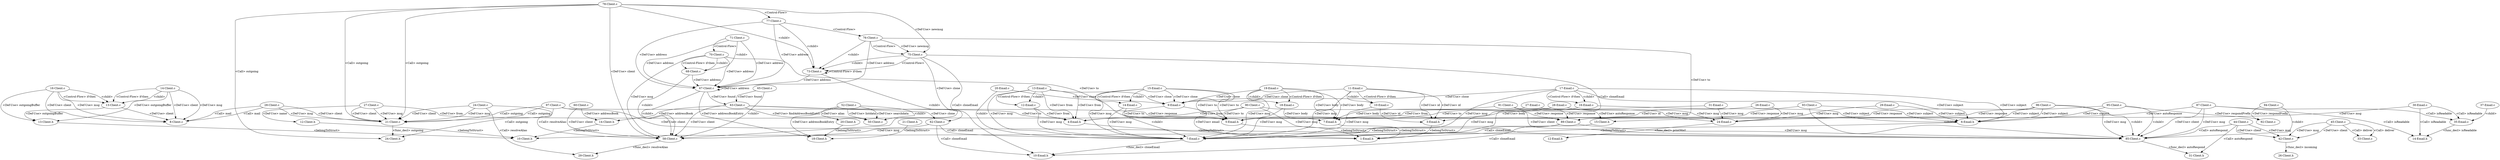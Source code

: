 digraph {
1 [label = "8-Client.c"];
2 [label = "13-Client.c"];
2 -> 1[label="<Def-Use> client"];
3 [label = "14-Client.c"];
3 -> 1[label="<Def-Use> client"];
3 -> 1[label="<Def-Use> msg"];
3 -> 2[label="<child>"];
4 [label = "16-Client.c"];
4 -> 1[label="<Def-Use> client"];
4 -> 2[label="<child>"];
4 -> 1[label="<Def-Use> msg"];
3 -> 2[label="<Control-Flow> if-then"];
4 -> 2[label="<Control-Flow> if-then"];
5 [label = "21-Client.c"];
6 [label = "24-Client.c"];
6 -> 5[label="<Def-Use> client"];
6 -> 5[label="<Def-Use> msg"];
7 [label = "27-Client.c"];
7 -> 5[label="<Def-Use> msg"];
7 -> 5[label="<Def-Use> client"];
8 [label = "28-Client.c"];
8 -> 1[label="<Call> mail"];
8 -> 5[label="<Def-Use> client"];
8 -> 5[label="<Def-Use> msg"];
9 [label = "33-Client.c"];
10 [label = "42-Client.c"];
11 [label = "44-Client.c"];
11 -> 10[label="<Def-Use> client"];
11 -> 10[label="<Def-Use> msg"];
12 [label = "45-Client.c"];
12 -> 9[label="<Call> deliver"];
12 -> 10[label="<Def-Use> client"];
12 -> 10[label="<Def-Use> msg"];
13 [label = "50-Client.c"];
14 [label = "52-Client.c"];
14 -> 13[label="<child>"];
14 -> 13[label="<Def-Use> listdata"];
14 -> 13[label="<Def-Use> searchdata"];
15 [label = "58-Client.c"];
16 [label = "60-Client.c"];
16 -> 15[label="<Def-Use> client"];
17 [label = "62-Client.c"];
17 -> 15[label="<Def-Use> msg"];
18 [label = "63-Client.c"];
18 -> 15[label="<Def-Use> client"];
18 -> 13[label="<Def-Use> findAddressBookEntry"];
18 -> 17[label="<Def-Use> clone"];
19 [label = "65-Client.c"];
19 -> 18[label="<Def-Use> found"];
19 -> 15[label="<child>"];
20 [label = "67-Client.c"];
20 -> 15[label="<child>"];
20 -> 18[label="<Def-Use> found"];
20 -> 20[label="<Def-Use> address"];
21 [label = "68-Client.c"];
21 -> 20[label="<Def-Use> address"];
21 -> 15[label="<child>"];
22 [label = "70-Client.c"];
22 -> 15[label="<Def-Use> msg"];
22 -> 20[label="<Def-Use> address"];
22 -> 21[label="<child>"];
23 [label = "71-Client.c"];
23 -> 20[label="<Def-Use> address"];
23 -> 21[label="<child>"];
23 -> 20[label="<Def-Use> address"];
22 -> 21[label="<Control-Flow> if-then"];
23 -> 22[label="<Control-Flow>"];
24 [label = "73-Client.c"];
24 -> 20[label="<Def-Use> address"];
24 -> 15[label="<child>"];
25 [label = "75-Client.c"];
25 -> 17[label="<Def-Use> clone"];
25 -> 24[label="<child>"];
26 [label = "76-Client.c"];
26 -> 25[label="<Def-Use> newmsg"];
26 -> 20[label="<Def-Use> address"];
26 -> 24[label="<child>"];
27 [label = "77-Client.c"];
27 -> 20[label="<Def-Use> address"];
27 -> 24[label="<child>"];
27 -> 20[label="<Def-Use> address"];
28 [label = "78-Client.c"];
28 -> 5[label="<Call> outgoing"];
28 -> 15[label="<Def-Use> client"];
28 -> 24[label="<child>"];
28 -> 25[label="<Def-Use> newmsg"];
24 -> 24[label="<Control-Flow> if-then"];
25 -> 24[label="<Control-Flow>"];
26 -> 25[label="<Control-Flow>"];
27 -> 26[label="<Control-Flow>"];
28 -> 27[label="<Control-Flow>"];
29 [label = "85-Client.c"];
30 [label = "87-Client.c"];
30 -> 29[label="<Def-Use> client"];
30 -> 29[label="<Def-Use> msg"];
31 [label = "89-Client.c"];
31 -> 29[label="<Def-Use> msg"];
32 [label = "90-Client.c"];
32 -> 31[label="<Def-Use> response"];
32 -> 29[label="<Def-Use> msg"];
33 [label = "91-Client.c"];
33 -> 31[label="<Def-Use> response"];
33 -> 29[label="<Def-Use> client"];
34 [label = "92-Client.c"];
35 [label = "93-Client.c"];
35 -> 31[label="<Def-Use> response"];
35 -> 29[label="<child>"];
36 [label = "94-Client.c"];
36 -> 34[label="<Def-Use> respondPrefix"];
36 -> 29[label="<child>"];
37 [label = "95-Client.c"];
37 -> 31[label="<Def-Use> response"];
37 -> 29[label="<child>"];
37 -> 34[label="<Def-Use> respondPrefix"];
38 [label = "96-Client.c"];
38 -> 31[label="<Def-Use> response"];
38 -> 29[label="<child>"];
38 -> 29[label="<Def-Use> msg"];
39 [label = "97-Client.c"];
39 -> 5[label="<Call> outgoing"];
39 -> 29[label="<Def-Use> client"];
39 -> 31[label="<Def-Use> response"];
40 [label = "10-Client.h"];
41 [label = "12-Client.h"];
42 [label = "13-Client.h"];
43 [label = "14-Client.h"];
44 [label = "15-Client.h"];
41 -> 40[label="<belongToStruct>"];
42 -> 40[label="<belongToStruct>"];
43 -> 40[label="<belongToStruct>"];
44 -> 40[label="<belongToStruct>"];
45 [label = "18-Client.h"];
46 [label = "20-Client.h"];
47 [label = "21-Client.h"];
46 -> 45[label="<belongToStruct>"];
47 -> 45[label="<belongToStruct>"];
48 [label = "24-Client.h"];
49 [label = "26-Client.h"];
50 [label = "29-Client.h"];
51 [label = "31-Client.h"];
52 [label = "7-Email.c"];
53 [label = "9-Email.c"];
53 -> 52[label="<child>"];
54 [label = "10-Email.c"];
54 -> 52[label="<Def-Use> msg"];
55 [label = "11-Email.c"];
55 -> 53[label="<Def-Use> clone"];
55 -> 52[label="<Def-Use> msg"];
55 -> 54[label="<child>"];
55 -> 54[label="<Control-Flow> if-then"];
56 [label = "12-Email.c"];
56 -> 52[label="<Def-Use> msg"];
57 [label = "13-Email.c"];
57 -> 53[label="<Def-Use> clone"];
57 -> 52[label="<Def-Use> msg"];
57 -> 56[label="<child>"];
57 -> 56[label="<Control-Flow> if-then"];
58 [label = "14-Email.c"];
58 -> 52[label="<Def-Use> msg"];
59 [label = "15-Email.c"];
59 -> 53[label="<Def-Use> clone"];
59 -> 52[label="<Def-Use> msg"];
59 -> 58[label="<child>"];
59 -> 58[label="<Control-Flow> if-then"];
60 [label = "16-Email.c"];
60 -> 52[label="<Def-Use> msg"];
61 [label = "17-Email.c"];
61 -> 53[label="<Def-Use> clone"];
61 -> 52[label="<Def-Use> msg"];
61 -> 60[label="<child>"];
61 -> 60[label="<Control-Flow> if-then"];
62 [label = "18-Email.c"];
62 -> 52[label="<Def-Use> msg"];
63 [label = "19-Email.c"];
63 -> 53[label="<Def-Use> clone"];
63 -> 52[label="<Def-Use> msg"];
63 -> 62[label="<child>"];
63 -> 62[label="<Control-Flow> if-then"];
64 [label = "20-Email.c"];
64 -> 53[label="<Def-Use> clone"];
64 -> 52[label="<child>"];
65 [label = "24-Email.c"];
66 [label = "26-Email.c"];
66 -> 65[label="<Def-Use> msg"];
67 [label = "27-Email.c"];
67 -> 65[label="<Def-Use> msg"];
68 [label = "28-Email.c"];
68 -> 65[label="<Def-Use> msg"];
69 [label = "29-Email.c"];
69 -> 65[label="<Def-Use> msg"];
70 [label = "30-Email.c"];
70 -> 65[label="<Def-Use> msg"];
71 [label = "31-Email.c"];
71 -> 65[label="<Def-Use> msg"];
72 [label = "35-Email.c"];
73 [label = "37-Email.c"];
73 -> 72[label="<child>"];
74 [label = "1-Email.h"];
75 [label = "3-Email.h"];
76 [label = "4-Email.h"];
77 [label = "5-Email.h"];
78 [label = "6-Email.h"];
79 [label = "7-Email.h"];
75 -> 74[label="<belongToStruct>"];
76 -> 74[label="<belongToStruct>"];
77 -> 74[label="<belongToStruct>"];
78 -> 74[label="<belongToStruct>"];
79 -> 74[label="<belongToStruct>"];
80 [label = "10-Email.h"];
81 [label = "12-Email.h"];
82 [label = "14-Email.h"];
62 -> 79[label="<Def-Use> body"];
16 -> 43[label="<Def-Use> addressBook"];
60 -> 78[label="<Def-Use> subject"];
61 -> 78[label="<Def-Use> subject"];
30 -> 82[label="<Call> isReadable"];
30 -> 72[label="<Call> isReadable"];
8 -> 1[label="<Call> mail"];
39 -> 5[label="<Call> outgoing"];
39 -> 48[label="<Call> outgoing"];
26 -> 77[label="<Def-Use> to"];
67 -> 76[label="<Def-Use> from"];
37 -> 78[label="<Def-Use> subject"];
17 -> 80[label="<Call> cloneEmail"];
17 -> 52[label="<Call> cloneEmail"];
7 -> 41[label="<Def-Use> name"];
14 -> 46[label="<Def-Use> alias"];
11 -> 29[label="<Call> autoRespond"];
11 -> 51[label="<Call> autoRespond"];
57 -> 76[label="<Def-Use> from"];
32 -> 77[label="<Def-Use> to"];
69 -> 78[label="<Def-Use> subject"];
35 -> 78[label="<Def-Use> subject"];
30 -> 44[label="<Def-Use> autoResponse"];
68 -> 77[label="<Def-Use> to"];
59 -> 77[label="<Def-Use> to"];
59 -> 77[label="<Def-Use> to"];
7 -> 76[label="<Def-Use> from"];
53 -> 74[label="<Def-Use> email"];
31 -> 80[label="<Call> cloneEmail"];
31 -> 52[label="<Call> cloneEmail"];
12 -> 9[label="<Call> deliver"];
14 -> 45[label="<Def-Use> addressBookEntry"];
28 -> 5[label="<Call> outgoing"];
28 -> 48[label="<Call> outgoing"];
38 -> 78[label="<Def-Use> subject"];
25 -> 80[label="<Call> cloneEmail"];
25 -> 52[label="<Call> cloneEmail"];
71 -> 79[label="<Def-Use> body"];
58 -> 77[label="<Def-Use> to"];
33 -> 79[label="<Def-Use> body"];
55 -> 75[label="<Def-Use> id"];
18 -> 43[label="<Def-Use> addressBook"];
18 -> 77[label="<Def-Use> to"];
63 -> 79[label="<Def-Use> body"];
2 -> 42[label="<Def-Use> outgoingBuffer"];
32 -> 76[label="<Def-Use> from"];
56 -> 76[label="<Def-Use> from"];
61 -> 78[label="<Def-Use> subject"];
63 -> 79[label="<Def-Use> body"];
66 -> 75[label="<Def-Use> id"];
33 -> 44[label="<Def-Use> autoResponse"];
22 -> 77[label="<Def-Use> to"];
55 -> 75[label="<Def-Use> id"];
70 -> 82[label="<Call> isReadable"];
70 -> 72[label="<Call> isReadable"];
4 -> 42[label="<Def-Use> outgoingBuffer"];
20 -> 45[label="<Def-Use> addressBookEntry"];
3 -> 42[label="<Def-Use> outgoingBuffer"];
6 -> 50[label="<Call> resolveAlias"];
6 -> 15[label="<Call> resolveAlias"];
54 -> 75[label="<Def-Use> id"];
38 -> 78[label="<Def-Use> subject"];
57 -> 76[label="<Def-Use> from"];
29 -> 51[label="<func_decl> autoRespond"];
72 -> 82[label="<func_decl> isReadable"];
65 -> 81[label="<func_decl> printMail"];
5 -> 48[label="<func_decl> outgoing"];
10 -> 49[label="<func_decl> incoming"];
52 -> 80[label="<func_decl> cloneEmail"];
15 -> 50[label="<func_decl> resolveAlias"];
}